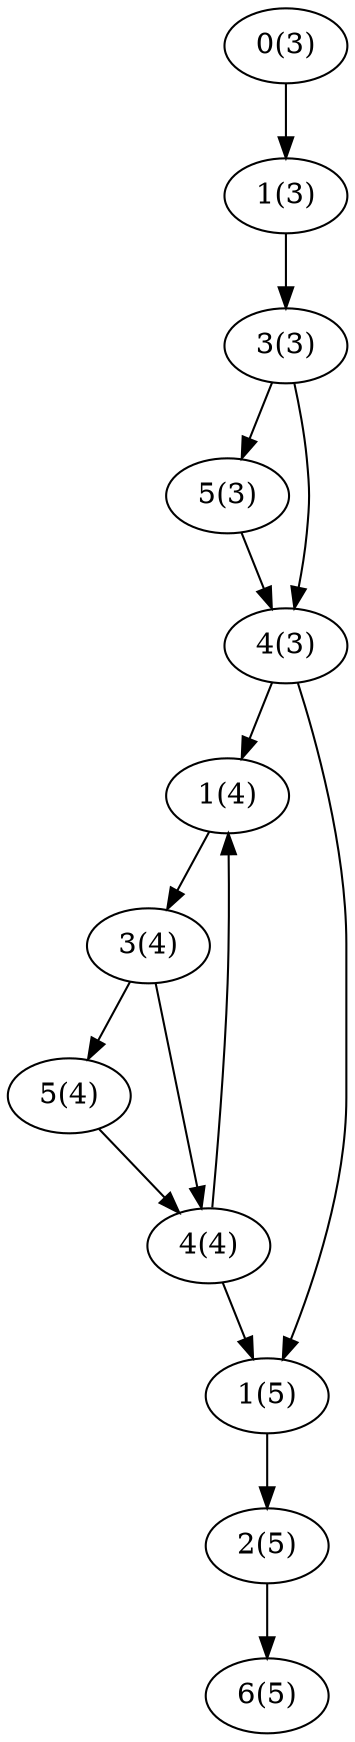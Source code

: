 digraph { /* (0,4, i) */
3 [label="0(3)"];
1034 [label="1(3)"];
3096 [label="3(3)"];
5158 [label="5(3)"];
4127 [label="4(3)"];
1035 [label="1(4)"];
3097 [label="3(4)"];
5159 [label="5(4)"];
4128 [label="4(4)"];
1036 [label="1(5)"];
2067 [label="2(5)"];
6191 [label="6(5)"];
 3 -> 1034;
 1034 -> 3096;
 3096 -> 5158;
 3096 -> 4127;
 5158 -> 4127;
 4127 -> 1035;
 4127 -> 1036;
 1035 -> 3097;
 3097 -> 5159;
 3097 -> 4128;
 5159 -> 4128;
 4128 -> 1035;
 4128 -> 1036;
 1036 -> 2067;
 2067 -> 6191;
}
